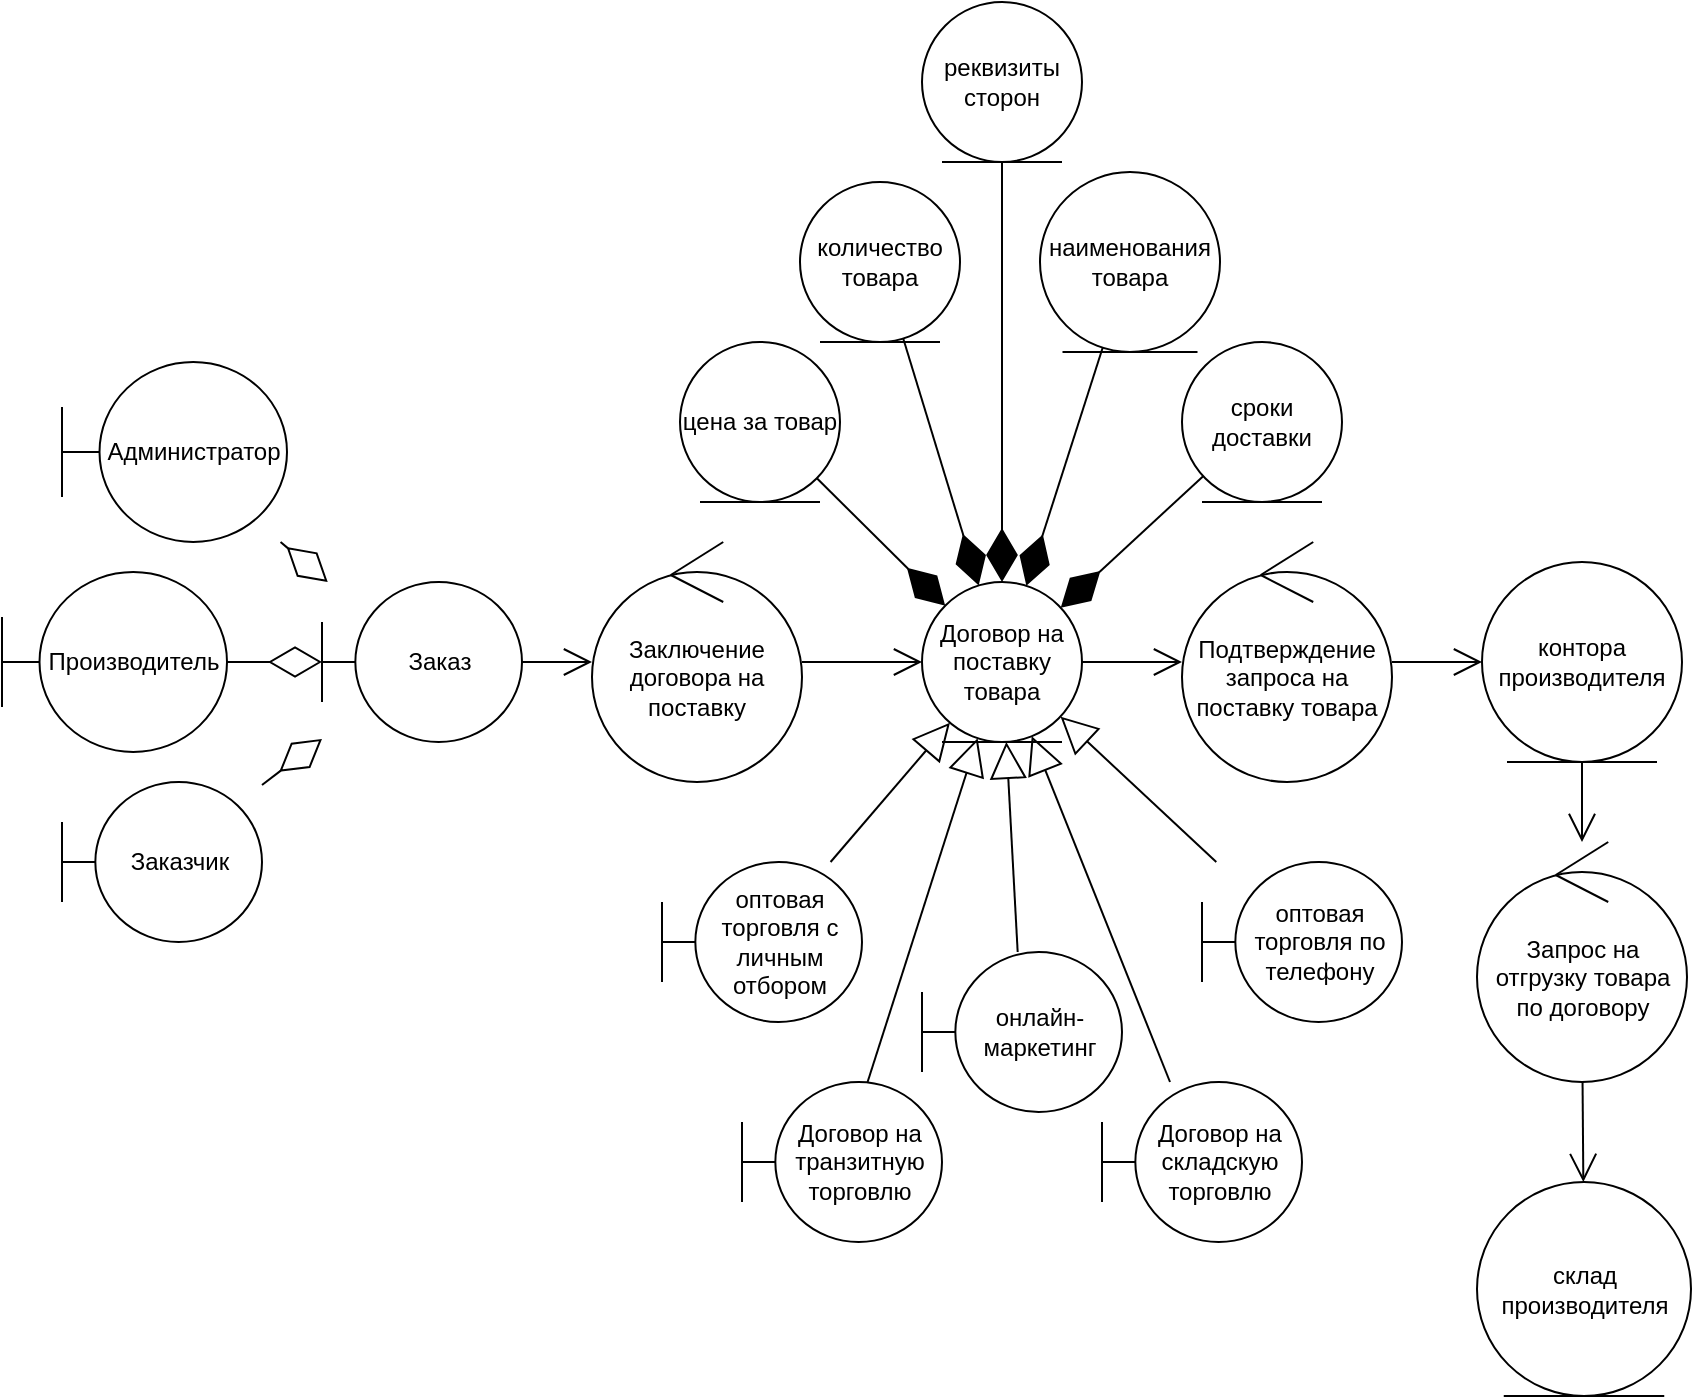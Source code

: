 <mxfile version="14.5.1" type="device"><diagram id="xxFbv6JONo-Dr2PDL3Qa" name="Page-1"><mxGraphModel dx="1702" dy="1908" grid="0" gridSize="10" guides="1" tooltips="1" connect="1" arrows="1" fold="1" page="1" pageScale="1" pageWidth="827" pageHeight="1169" math="0" shadow="0"><root><mxCell id="0"/><mxCell id="1" parent="0"/><mxCell id="sQ58olRtwITPZIzm7Ky4-3" value="Подтверждение запроса на поставку товара" style="ellipse;shape=umlControl;whiteSpace=wrap;html=1;" vertex="1" parent="1"><mxGeometry x="970" y="506" width="105" height="120" as="geometry"/></mxCell><mxCell id="sQ58olRtwITPZIzm7Ky4-8" value="контора производителя" style="ellipse;shape=umlEntity;whiteSpace=wrap;html=1;" vertex="1" parent="1"><mxGeometry x="1120" y="516" width="100" height="100" as="geometry"/></mxCell><mxCell id="sQ58olRtwITPZIzm7Ky4-10" value="Договор на транзитную торговлю" style="shape=umlBoundary;whiteSpace=wrap;html=1;" vertex="1" parent="1"><mxGeometry x="750" y="776" width="100" height="80" as="geometry"/></mxCell><mxCell id="sQ58olRtwITPZIzm7Ky4-11" value="Договор на складскую торговлю" style="shape=umlBoundary;whiteSpace=wrap;html=1;" vertex="1" parent="1"><mxGeometry x="930" y="776" width="100" height="80" as="geometry"/></mxCell><mxCell id="sQ58olRtwITPZIzm7Ky4-17" value="" style="endArrow=open;endFill=1;endSize=12;html=1;" edge="1" parent="1" source="sQ58olRtwITPZIzm7Ky4-67" target="sQ58olRtwITPZIzm7Ky4-3"><mxGeometry width="160" relative="1" as="geometry"><mxPoint x="910" y="676" as="sourcePoint"/><mxPoint x="1070" y="676" as="targetPoint"/></mxGeometry></mxCell><mxCell id="sQ58olRtwITPZIzm7Ky4-18" value="" style="endArrow=open;endFill=1;endSize=12;html=1;" edge="1" parent="1" source="sQ58olRtwITPZIzm7Ky4-3" target="sQ58olRtwITPZIzm7Ky4-8"><mxGeometry width="160" relative="1" as="geometry"><mxPoint x="950" y="576" as="sourcePoint"/><mxPoint x="980" y="576" as="targetPoint"/></mxGeometry></mxCell><mxCell id="sQ58olRtwITPZIzm7Ky4-24" value="" style="endArrow=open;endFill=1;endSize=12;html=1;" edge="1" parent="1" source="sQ58olRtwITPZIzm7Ky4-66" target="sQ58olRtwITPZIzm7Ky4-25"><mxGeometry width="160" relative="1" as="geometry"><mxPoint x="630" y="566" as="sourcePoint"/><mxPoint x="870" y="561" as="targetPoint"/></mxGeometry></mxCell><mxCell id="sQ58olRtwITPZIzm7Ky4-25" value="Заключение договора на поставку" style="ellipse;shape=umlControl;whiteSpace=wrap;html=1;" vertex="1" parent="1"><mxGeometry x="675" y="506" width="105" height="120" as="geometry"/></mxCell><mxCell id="sQ58olRtwITPZIzm7Ky4-26" value="" style="endArrow=open;endFill=1;endSize=12;html=1;" edge="1" parent="1" source="sQ58olRtwITPZIzm7Ky4-25" target="sQ58olRtwITPZIzm7Ky4-67"><mxGeometry width="160" relative="1" as="geometry"><mxPoint x="640" y="581" as="sourcePoint"/><mxPoint x="685.0" y="581" as="targetPoint"/></mxGeometry></mxCell><mxCell id="sQ58olRtwITPZIzm7Ky4-32" value="" style="endArrow=block;endSize=16;endFill=0;html=1;" edge="1" parent="1" source="sQ58olRtwITPZIzm7Ky4-10" target="sQ58olRtwITPZIzm7Ky4-67"><mxGeometry width="160" relative="1" as="geometry"><mxPoint x="600" y="461" as="sourcePoint"/><mxPoint x="600" y="541" as="targetPoint"/></mxGeometry></mxCell><mxCell id="sQ58olRtwITPZIzm7Ky4-33" value="" style="endArrow=block;endSize=16;endFill=0;html=1;" edge="1" parent="1" source="sQ58olRtwITPZIzm7Ky4-11" target="sQ58olRtwITPZIzm7Ky4-67"><mxGeometry width="160" relative="1" as="geometry"><mxPoint x="610" y="471" as="sourcePoint"/><mxPoint x="610" y="551" as="targetPoint"/></mxGeometry></mxCell><mxCell id="sQ58olRtwITPZIzm7Ky4-36" value="оптовая торговля с личным отбором" style="shape=umlBoundary;whiteSpace=wrap;html=1;" vertex="1" parent="1"><mxGeometry x="710" y="666" width="100" height="80" as="geometry"/></mxCell><mxCell id="sQ58olRtwITPZIzm7Ky4-37" value="" style="endArrow=block;endSize=16;endFill=0;html=1;" edge="1" parent="1" source="sQ58olRtwITPZIzm7Ky4-36" target="sQ58olRtwITPZIzm7Ky4-67"><mxGeometry width="160" relative="1" as="geometry"><mxPoint x="855.484" y="461" as="sourcePoint"/><mxPoint x="884.516" y="536" as="targetPoint"/></mxGeometry></mxCell><mxCell id="sQ58olRtwITPZIzm7Ky4-38" value="онлайн-маркетинг" style="shape=umlBoundary;whiteSpace=wrap;html=1;" vertex="1" parent="1"><mxGeometry x="840" y="711" width="100" height="80" as="geometry"/></mxCell><mxCell id="sQ58olRtwITPZIzm7Ky4-39" value="" style="endArrow=block;endSize=16;endFill=0;html=1;" edge="1" parent="1" source="sQ58olRtwITPZIzm7Ky4-38" target="sQ58olRtwITPZIzm7Ky4-67"><mxGeometry width="160" relative="1" as="geometry"><mxPoint x="826.667" y="656" as="sourcePoint"/><mxPoint x="863.333" y="616" as="targetPoint"/></mxGeometry></mxCell><mxCell id="sQ58olRtwITPZIzm7Ky4-40" value="оптовая торговля по телефону" style="shape=umlBoundary;whiteSpace=wrap;html=1;" vertex="1" parent="1"><mxGeometry x="980" y="666" width="100" height="80" as="geometry"/></mxCell><mxCell id="sQ58olRtwITPZIzm7Ky4-42" value="" style="endArrow=block;endSize=16;endFill=0;html=1;" edge="1" parent="1" source="sQ58olRtwITPZIzm7Ky4-40" target="sQ58olRtwITPZIzm7Ky4-67"><mxGeometry width="160" relative="1" as="geometry"><mxPoint x="884" y="736" as="sourcePoint"/><mxPoint x="896" y="616" as="targetPoint"/></mxGeometry></mxCell><mxCell id="sQ58olRtwITPZIzm7Ky4-44" value="склад производителя" style="ellipse;shape=umlEntity;whiteSpace=wrap;html=1;" vertex="1" parent="1"><mxGeometry x="1117.5" y="826" width="107" height="107" as="geometry"/></mxCell><mxCell id="sQ58olRtwITPZIzm7Ky4-45" value="Запрос на отгрузку товара по договору" style="ellipse;shape=umlControl;whiteSpace=wrap;html=1;" vertex="1" parent="1"><mxGeometry x="1117.5" y="656" width="105" height="120" as="geometry"/></mxCell><mxCell id="sQ58olRtwITPZIzm7Ky4-46" value="" style="endArrow=open;endFill=1;endSize=12;html=1;" edge="1" parent="1" source="sQ58olRtwITPZIzm7Ky4-8" target="sQ58olRtwITPZIzm7Ky4-45"><mxGeometry width="160" relative="1" as="geometry"><mxPoint x="1085" y="576" as="sourcePoint"/><mxPoint x="1130" y="576" as="targetPoint"/></mxGeometry></mxCell><mxCell id="sQ58olRtwITPZIzm7Ky4-47" value="" style="endArrow=open;endFill=1;endSize=12;html=1;" edge="1" parent="1" source="sQ58olRtwITPZIzm7Ky4-45" target="sQ58olRtwITPZIzm7Ky4-44"><mxGeometry width="160" relative="1" as="geometry"><mxPoint x="1095" y="586" as="sourcePoint"/><mxPoint x="1140" y="586" as="targetPoint"/></mxGeometry></mxCell><mxCell id="sQ58olRtwITPZIzm7Ky4-50" value="цена за товар" style="ellipse;shape=umlEntity;whiteSpace=wrap;html=1;" vertex="1" parent="1"><mxGeometry x="719" y="406" width="80" height="80" as="geometry"/></mxCell><mxCell id="sQ58olRtwITPZIzm7Ky4-51" value="количество товара" style="ellipse;shape=umlEntity;whiteSpace=wrap;html=1;" vertex="1" parent="1"><mxGeometry x="779" y="326" width="80" height="80" as="geometry"/></mxCell><mxCell id="sQ58olRtwITPZIzm7Ky4-52" value="наименования товара" style="ellipse;shape=umlEntity;whiteSpace=wrap;html=1;" vertex="1" parent="1"><mxGeometry x="899" y="321" width="90" height="90" as="geometry"/></mxCell><mxCell id="sQ58olRtwITPZIzm7Ky4-54" value="сроки доставки" style="ellipse;shape=umlEntity;whiteSpace=wrap;html=1;" vertex="1" parent="1"><mxGeometry x="970" y="406" width="80" height="80" as="geometry"/></mxCell><mxCell id="sQ58olRtwITPZIzm7Ky4-59" value="" style="endArrow=diamondThin;endFill=1;endSize=24;html=1;" edge="1" parent="1" source="sQ58olRtwITPZIzm7Ky4-50" target="sQ58olRtwITPZIzm7Ky4-67"><mxGeometry width="160" relative="1" as="geometry"><mxPoint x="800" y="996" as="sourcePoint"/><mxPoint x="960" y="996" as="targetPoint"/></mxGeometry></mxCell><mxCell id="sQ58olRtwITPZIzm7Ky4-61" value="" style="endArrow=diamondThin;endFill=1;endSize=24;html=1;" edge="1" parent="1" source="sQ58olRtwITPZIzm7Ky4-51" target="sQ58olRtwITPZIzm7Ky4-67"><mxGeometry width="160" relative="1" as="geometry"><mxPoint x="816.962" y="485.547" as="sourcePoint"/><mxPoint x="863.333" y="536" as="targetPoint"/></mxGeometry></mxCell><mxCell id="sQ58olRtwITPZIzm7Ky4-62" value="" style="endArrow=diamondThin;endFill=1;endSize=24;html=1;" edge="1" parent="1" source="sQ58olRtwITPZIzm7Ky4-52" target="sQ58olRtwITPZIzm7Ky4-67"><mxGeometry width="160" relative="1" as="geometry"><mxPoint x="826.962" y="495.547" as="sourcePoint"/><mxPoint x="873.333" y="546" as="targetPoint"/></mxGeometry></mxCell><mxCell id="sQ58olRtwITPZIzm7Ky4-63" value="" style="endArrow=diamondThin;endFill=1;endSize=24;html=1;" edge="1" parent="1" source="sQ58olRtwITPZIzm7Ky4-54" target="sQ58olRtwITPZIzm7Ky4-67"><mxGeometry width="160" relative="1" as="geometry"><mxPoint x="836.962" y="505.547" as="sourcePoint"/><mxPoint x="883.333" y="556" as="targetPoint"/></mxGeometry></mxCell><mxCell id="sQ58olRtwITPZIzm7Ky4-64" value="реквизиты сторон" style="ellipse;shape=umlEntity;whiteSpace=wrap;html=1;" vertex="1" parent="1"><mxGeometry x="840" y="236" width="80" height="80" as="geometry"/></mxCell><mxCell id="sQ58olRtwITPZIzm7Ky4-65" value="" style="endArrow=diamondThin;endFill=1;endSize=24;html=1;" edge="1" parent="1" source="sQ58olRtwITPZIzm7Ky4-64" target="sQ58olRtwITPZIzm7Ky4-67"><mxGeometry width="160" relative="1" as="geometry"><mxPoint x="859.701" y="414.806" as="sourcePoint"/><mxPoint x="900" y="536" as="targetPoint"/></mxGeometry></mxCell><mxCell id="sQ58olRtwITPZIzm7Ky4-66" value="Заказ" style="shape=umlBoundary;whiteSpace=wrap;html=1;" vertex="1" parent="1"><mxGeometry x="540" y="526" width="100" height="80" as="geometry"/></mxCell><mxCell id="sQ58olRtwITPZIzm7Ky4-67" value="Договор на поставку товара" style="ellipse;shape=umlEntity;whiteSpace=wrap;html=1;" vertex="1" parent="1"><mxGeometry x="840" y="526" width="80" height="80" as="geometry"/></mxCell><mxCell id="sQ58olRtwITPZIzm7Ky4-68" value="Администратор" style="shape=umlBoundary;whiteSpace=wrap;html=1;" vertex="1" parent="1"><mxGeometry x="410" y="416" width="112.5" height="90" as="geometry"/></mxCell><mxCell id="sQ58olRtwITPZIzm7Ky4-70" value="Заказчик" style="shape=umlBoundary;whiteSpace=wrap;html=1;" vertex="1" parent="1"><mxGeometry x="410" y="626" width="100" height="80" as="geometry"/></mxCell><mxCell id="sQ58olRtwITPZIzm7Ky4-71" value="Производитель" style="shape=umlBoundary;whiteSpace=wrap;html=1;" vertex="1" parent="1"><mxGeometry x="380" y="521" width="112.5" height="90" as="geometry"/></mxCell><mxCell id="sQ58olRtwITPZIzm7Ky4-74" value="" style="endArrow=diamondThin;endFill=0;endSize=24;html=1;" edge="1" parent="1" source="sQ58olRtwITPZIzm7Ky4-71" target="sQ58olRtwITPZIzm7Ky4-66"><mxGeometry width="160" relative="1" as="geometry"><mxPoint x="770" y="696" as="sourcePoint"/><mxPoint x="930" y="696" as="targetPoint"/></mxGeometry></mxCell><mxCell id="sQ58olRtwITPZIzm7Ky4-75" value="" style="endArrow=diamondThin;endFill=0;endSize=24;html=1;" edge="1" parent="1" source="sQ58olRtwITPZIzm7Ky4-70" target="sQ58olRtwITPZIzm7Ky4-66"><mxGeometry width="160" relative="1" as="geometry"><mxPoint x="482.5" y="576" as="sourcePoint"/><mxPoint x="550" y="576" as="targetPoint"/></mxGeometry></mxCell><mxCell id="sQ58olRtwITPZIzm7Ky4-76" value="" style="endArrow=diamondThin;endFill=0;endSize=24;html=1;" edge="1" parent="1" source="sQ58olRtwITPZIzm7Ky4-68" target="sQ58olRtwITPZIzm7Ky4-66"><mxGeometry width="160" relative="1" as="geometry"><mxPoint x="520" y="637.538" as="sourcePoint"/><mxPoint x="550" y="614.462" as="targetPoint"/></mxGeometry></mxCell></root></mxGraphModel></diagram></mxfile>